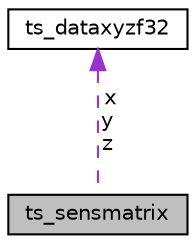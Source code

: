digraph "ts_sensmatrix"
{
  edge [fontname="Helvetica",fontsize="10",labelfontname="Helvetica",labelfontsize="10"];
  node [fontname="Helvetica",fontsize="10",shape=record];
  Node1 [label="ts_sensmatrix",height=0.2,width=0.4,color="black", fillcolor="grey75", style="filled", fontcolor="black"];
  Node2 -> Node1 [dir="back",color="darkorchid3",fontsize="10",style="dashed",label=" x\ny\nz" ,fontname="Helvetica"];
  Node2 [label="ts_dataxyzf32",height=0.2,width=0.4,color="black", fillcolor="white", style="filled",URL="$structts__dataxyzf32.html",tooltip="3-axis data as F32 "];
}
